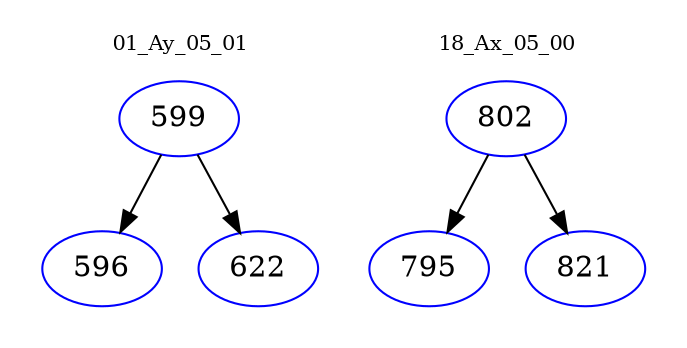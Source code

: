 digraph{
subgraph cluster_0 {
color = white
label = "01_Ay_05_01";
fontsize=10;
T0_599 [label="599", color="blue"]
T0_599 -> T0_596 [color="black"]
T0_596 [label="596", color="blue"]
T0_599 -> T0_622 [color="black"]
T0_622 [label="622", color="blue"]
}
subgraph cluster_1 {
color = white
label = "18_Ax_05_00";
fontsize=10;
T1_802 [label="802", color="blue"]
T1_802 -> T1_795 [color="black"]
T1_795 [label="795", color="blue"]
T1_802 -> T1_821 [color="black"]
T1_821 [label="821", color="blue"]
}
}
